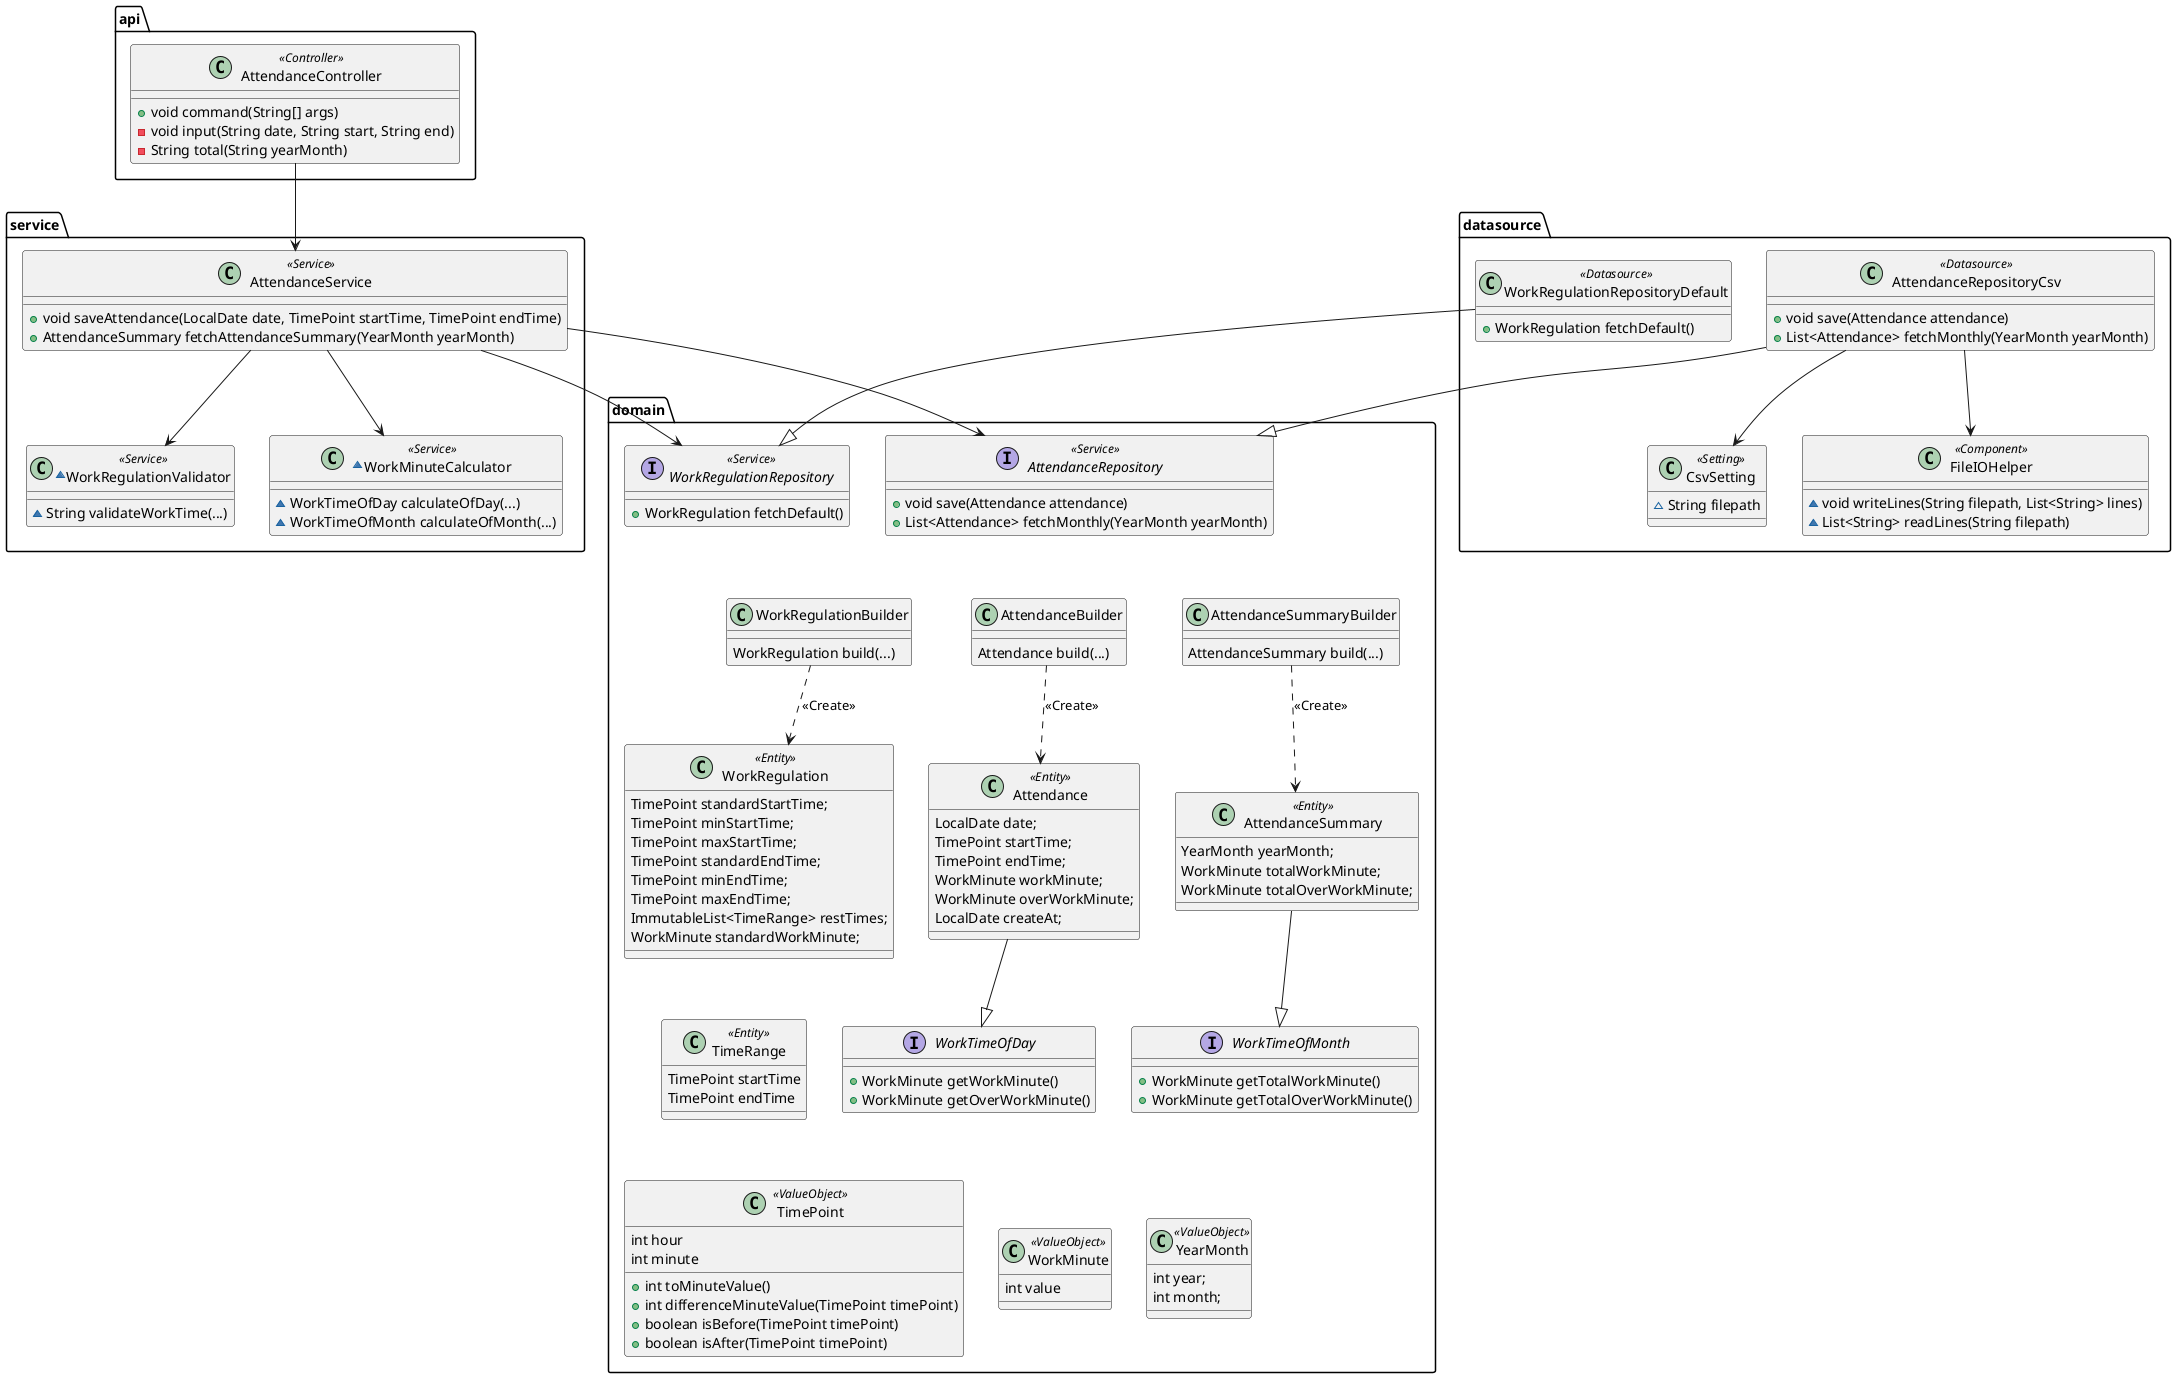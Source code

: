 @startuml

package api {

    class  AttendanceController <<Controller>> {
        + void command(String[] args)
        - void input(String date, String start, String end)
        - String total(String yearMonth)
    }
}

package service {

    class  AttendanceService <<Service>> {
        + void saveAttendance(LocalDate date, TimePoint startTime, TimePoint endTime)
        + AttendanceSummary fetchAttendanceSummary(YearMonth yearMonth)
    }

    ~class WorkRegulationValidator <<Service>> {
        '~ String validateWorkTime(TimePoint startTime, TimePoint endTime, WorkRegulation workRegulation)
        ~ String validateWorkTime(...)
    }

    ~class WorkMinuteCalculator <<Service>> {
        '~ WorkTimeOfDay calculateOfDay(TimePoint startTime, TimePoint endTime, WorkRegulation workRegulation)
        '~ WorkTimeOfMonth calculateOfMonth(List<WorkTimeOfDay> workTimeOfDays)
        ~ WorkTimeOfDay calculateOfDay(...)
        ~ WorkTimeOfMonth calculateOfMonth(...)
    }
}

package datasource {

    class  AttendanceRepositoryCsv <<Datasource>> {
        + void save(Attendance attendance)
        + List<Attendance> fetchMonthly(YearMonth yearMonth)
    }

    class CsvSetting <<Setting>> {
        ~ String filepath
    }

    class FileIOHelper <<Component>> {
        ~ void writeLines(String filepath, List<String> lines)
        ~ List<String> readLines(String filepath)
    }

    class WorkRegulationRepositoryDefault <<Datasource>> {
        + WorkRegulation fetchDefault()
    }
}

package domain {

    class Attendance <<Entity>> {
        LocalDate date;
        TimePoint startTime;
        TimePoint endTime;
        WorkMinute workMinute;
        WorkMinute overWorkMinute;
        LocalDate createAt;
    }

    interface AttendanceRepository <<Service>> {
        + void save(Attendance attendance)
        + List<Attendance> fetchMonthly(YearMonth yearMonth)
    }

    class AttendanceSummary <<Entity>> {
        YearMonth yearMonth;
        WorkMinute totalWorkMinute;
        WorkMinute totalOverWorkMinute;
    }

    class TimePoint <<ValueObject>> {
        int hour
        int minute
        + int toMinuteValue()
        + int differenceMinuteValue(TimePoint timePoint)
        + boolean isBefore(TimePoint timePoint)
        + boolean isAfter(TimePoint timePoint)
    }

    class TimeRange <<Entity>> {
        TimePoint startTime
        TimePoint endTime
    }

    class WorkMinute <<ValueObject>> {
        int value
    }

    class WorkRegulation <<Entity>> {
        TimePoint standardStartTime;
        TimePoint minStartTime;
        TimePoint maxStartTime;
        TimePoint standardEndTime;
        TimePoint minEndTime;
        TimePoint maxEndTime;
        ImmutableList<TimeRange> restTimes;
        WorkMinute standardWorkMinute;
    }

    interface WorkRegulationRepository <<Service>> {
        + WorkRegulation fetchDefault()
    }

    interface WorkTimeOfDay {
        + WorkMinute getWorkMinute()
        + WorkMinute getOverWorkMinute()
    }

    interface WorkTimeOfMonth {
        + WorkMinute getTotalWorkMinute()
        + WorkMinute getTotalOverWorkMinute()
    }

    class YearMonth <<ValueObject>> {
        int year;
        int month;
    }

    ' Auto Generated

    class AttendanceBuilder {
        Attendance build(...)
    }

    class AttendanceSummaryBuilder {
        AttendanceSummary build(...)
    }

    class WorkRegulationBuilder {
        WorkRegulation build(...)
    }
}


''' api
AttendanceController --> AttendanceService


''' service
AttendanceService --> AttendanceRepository
AttendanceService --> WorkRegulationValidator
AttendanceService --> WorkMinuteCalculator
AttendanceService --> WorkRegulationRepository


''' datasource
AttendanceRepositoryCsv --|> AttendanceRepository
AttendanceRepositoryCsv --> CsvSetting
AttendanceRepositoryCsv --> FileIOHelper
WorkRegulationRepositoryDefault --|> WorkRegulationRepository


''' domain
Attendance --|> WorkTimeOfDay
AttendanceSummary --|> WorkTimeOfMonth
AttendanceBuilder ..> Attendance : <<Create>>
AttendanceSummaryBuilder ..> AttendanceSummary : <<Create>>
WorkRegulationBuilder ..> WorkRegulation : <<Create>>


''' placement order
WorkRegulationRepository -[hidden] AttendanceRepository
AttendanceRepository -[hidden]- AttendanceBuilder
WorkRegulationBuilder -[hidden] AttendanceBuilder
AttendanceBuilder -[hidden] AttendanceSummaryBuilder

WorkRegulation -[hidden] Attendance
Attendance -[hidden] AttendanceSummary
WorkTimeOfDay -[hidden] WorkTimeOfMonth
WorkRegulation -[hidden]- TimeRange
TimeRange -[hidden]- TimePoint
TimePoint -[hidden] WorkMinute
WorkMinute -[hidden] YearMonth

@enduml
